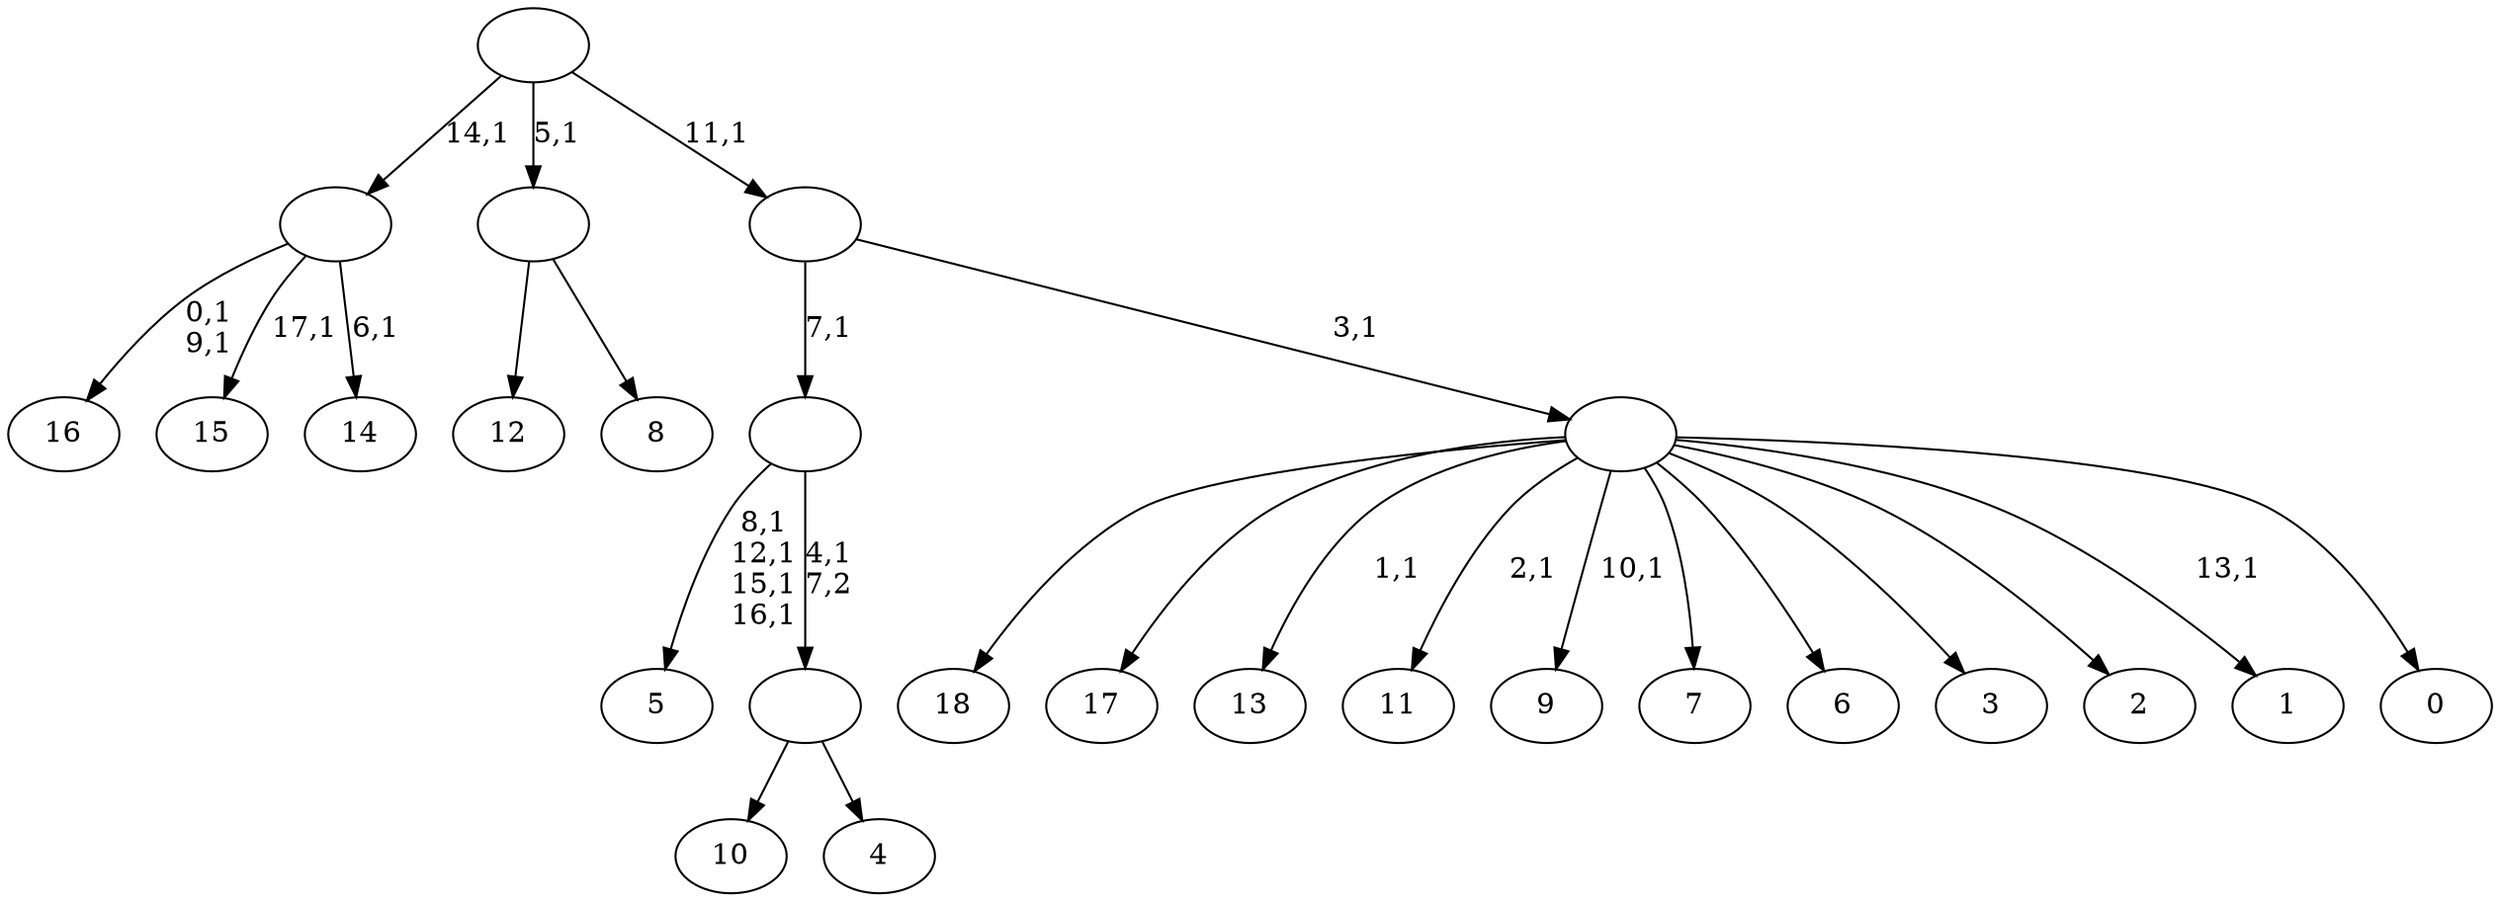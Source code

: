 digraph T {
	37 [label="18"]
	36 [label="17"]
	35 [label="16"]
	32 [label="15"]
	30 [label="14"]
	28 [label=""]
	27 [label="13"]
	25 [label="12"]
	24 [label="11"]
	22 [label="10"]
	21 [label="9"]
	19 [label="8"]
	18 [label=""]
	17 [label="7"]
	16 [label="6"]
	15 [label="5"]
	10 [label="4"]
	9 [label=""]
	8 [label=""]
	7 [label="3"]
	6 [label="2"]
	5 [label="1"]
	3 [label="0"]
	2 [label=""]
	1 [label=""]
	0 [label=""]
	28 -> 30 [label="6,1"]
	28 -> 32 [label="17,1"]
	28 -> 35 [label="0,1\n9,1"]
	18 -> 25 [label=""]
	18 -> 19 [label=""]
	9 -> 22 [label=""]
	9 -> 10 [label=""]
	8 -> 15 [label="8,1\n12,1\n15,1\n16,1"]
	8 -> 9 [label="4,1\n7,2"]
	2 -> 5 [label="13,1"]
	2 -> 21 [label="10,1"]
	2 -> 24 [label="2,1"]
	2 -> 27 [label="1,1"]
	2 -> 37 [label=""]
	2 -> 36 [label=""]
	2 -> 17 [label=""]
	2 -> 16 [label=""]
	2 -> 7 [label=""]
	2 -> 6 [label=""]
	2 -> 3 [label=""]
	1 -> 8 [label="7,1"]
	1 -> 2 [label="3,1"]
	0 -> 28 [label="14,1"]
	0 -> 18 [label="5,1"]
	0 -> 1 [label="11,1"]
}
